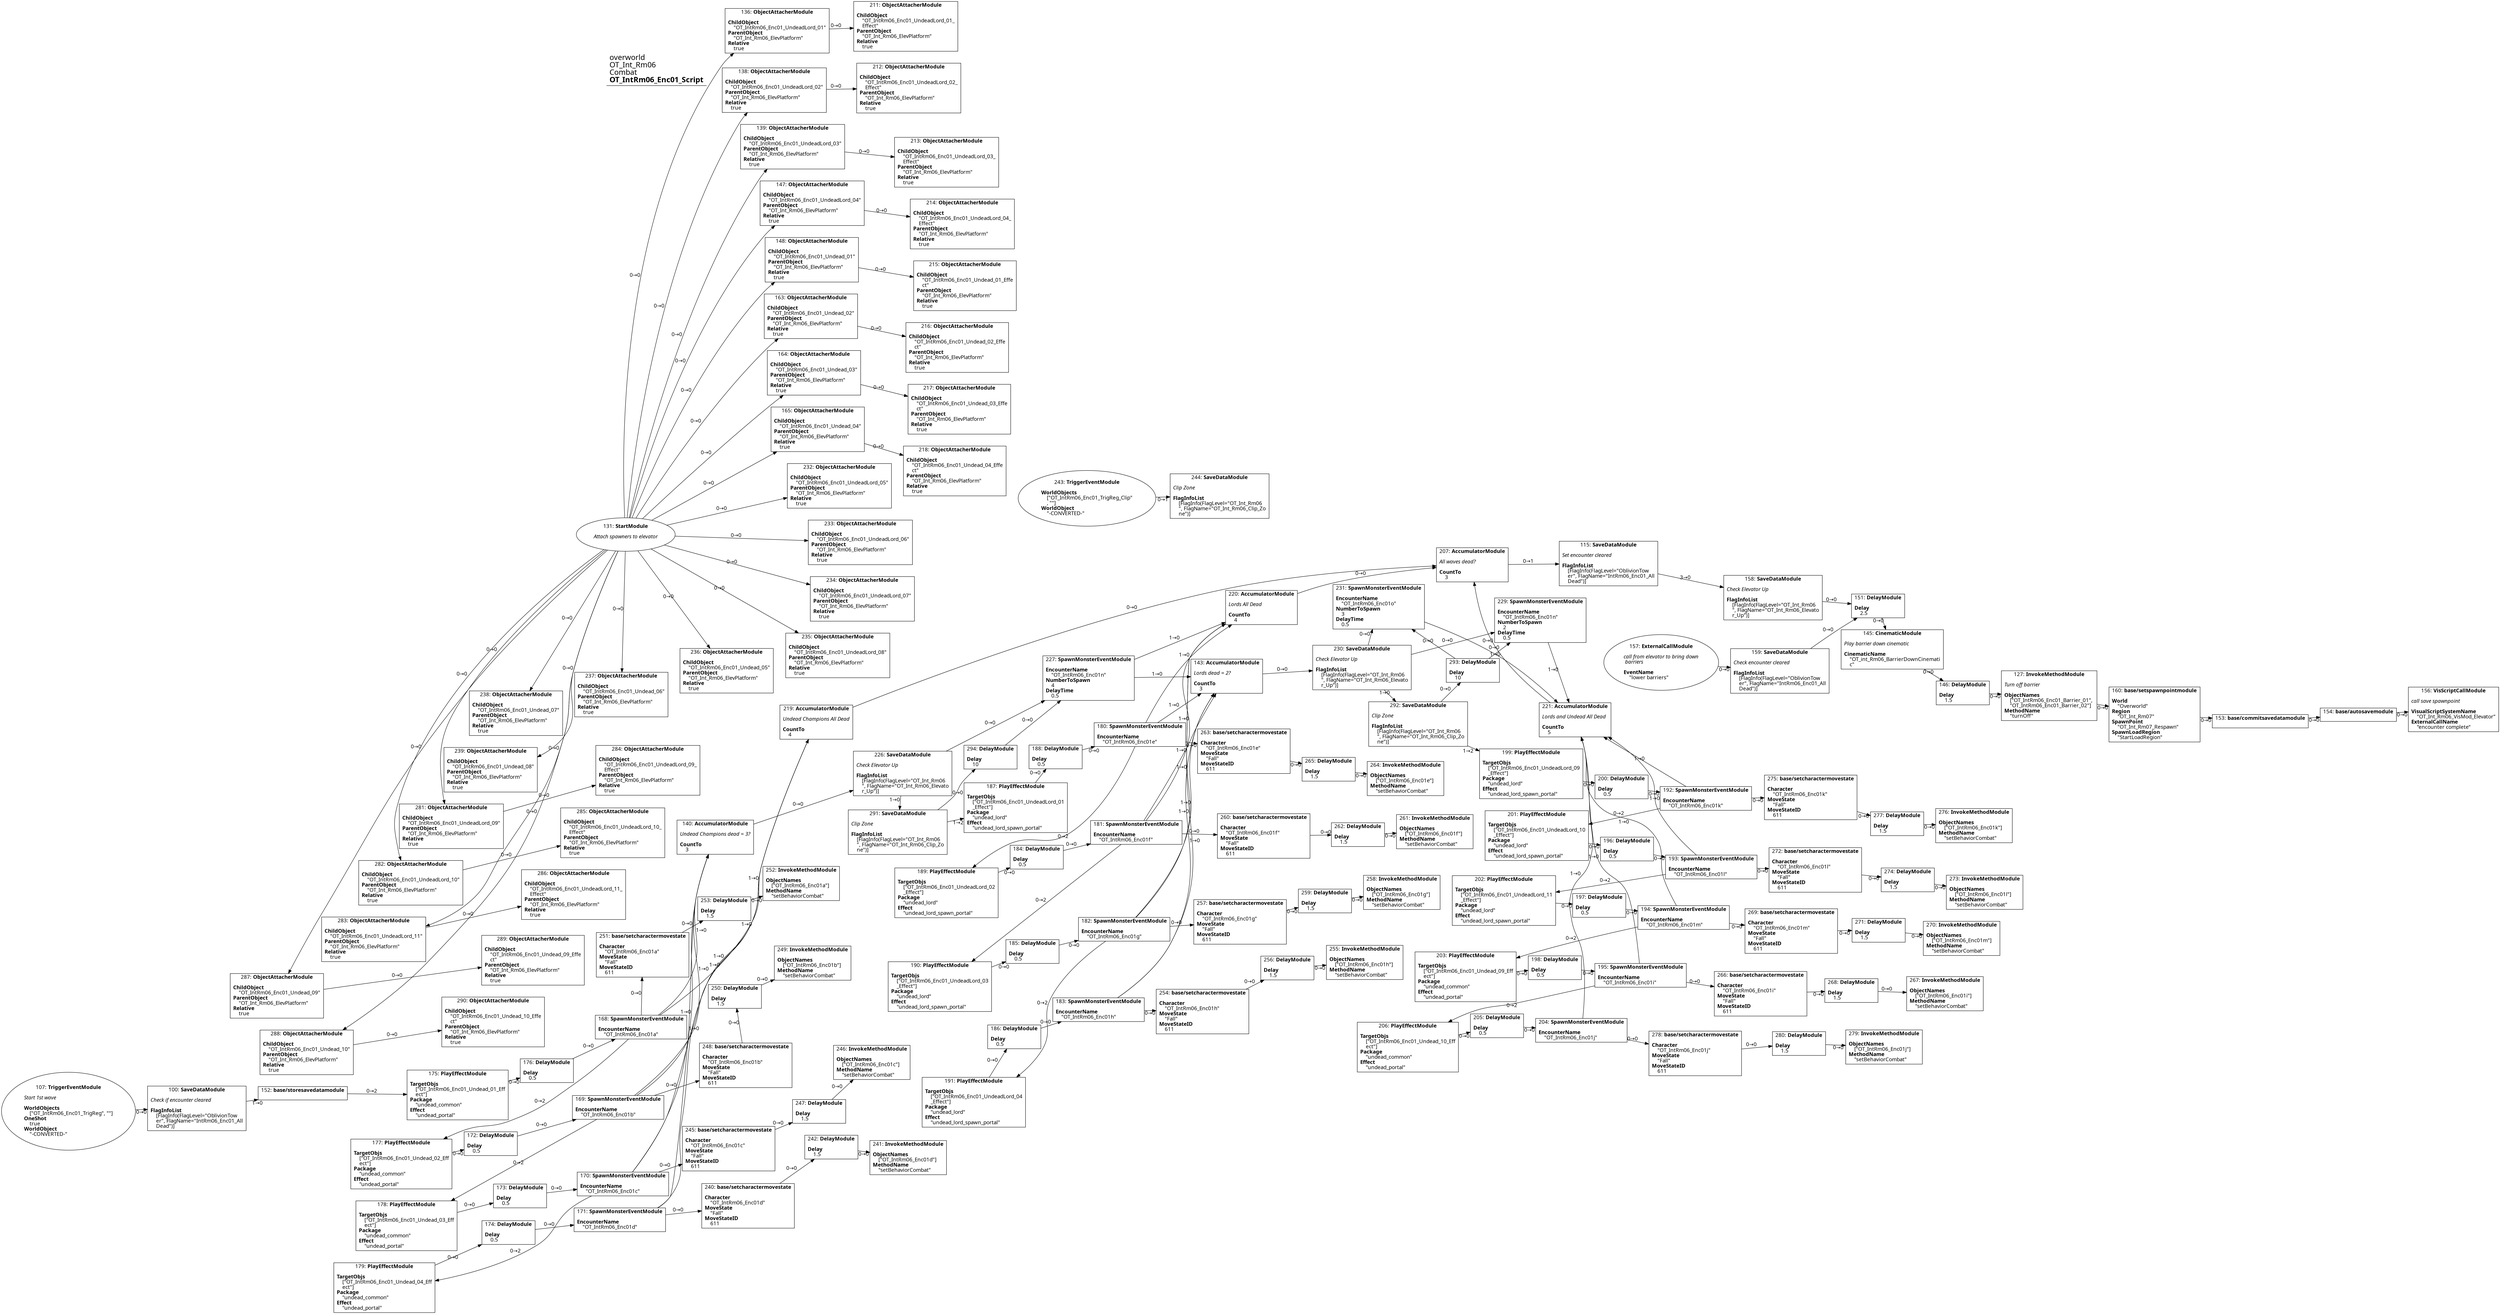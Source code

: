 digraph {
    layout = fdp;
    overlap = prism;
    sep = "+16";
    splines = spline;

    node [ shape = box ];

    graph [ fontname = "Segoe UI" ];
    node [ fontname = "Segoe UI" ];
    edge [ fontname = "Segoe UI" ];

    100 [ label = <100: <b>SaveDataModule</b><br/><br/><i>Check if encounter cleared<br align="left"/></i><br align="left"/><b>FlagInfoList</b><br align="left"/>    [FlagInfo(FlagLevel=&quot;OblivionTow<br align="left"/>    er&quot;, FlagName=&quot;IntRm06_Enc01_All<br align="left"/>    Dead&quot;)]<br align="left"/>> ];
    100 [ pos = "-1.2950001,0.337!" ];
    100 -> 152 [ label = "1→0" ];

    107 [ label = <107: <b>TriggerEventModule</b><br/><br/><i>Start 1st wave<br align="left"/></i><br align="left"/><b>WorldObjects</b><br align="left"/>    [&quot;OT_IntRm06_Enc01_TrigReg&quot;, &quot;&quot;]<br align="left"/><b>OneShot</b><br align="left"/>    true<br align="left"/><b>WorldObject</b><br align="left"/>    &quot;-CONVERTED-&quot;<br align="left"/>> ];
    107 [ shape = oval ]
    107 [ pos = "-1.565,0.337!" ];
    107 -> 100 [ label = "0→0" ];

    115 [ label = <115: <b>SaveDataModule</b><br/><br/><i>Set encounter cleared<br align="left"/></i><br align="left"/><b>FlagInfoList</b><br align="left"/>    [FlagInfo(FlagLevel=&quot;OblivionTow<br align="left"/>    er&quot;, FlagName=&quot;IntRm06_Enc01_All<br align="left"/>    Dead&quot;)]<br align="left"/>> ];
    115 [ pos = "4.787,1.1270001!" ];
    115 -> 158 [ label = "3→0" ];

    127 [ label = <127: <b>InvokeMethodModule</b><br/><br/><i>Turn off barrier<br align="left"/></i><br align="left"/><b>ObjectNames</b><br align="left"/>    [&quot;OT_IntRm06_Enc01_Barrier_01&quot;, <br align="left"/>    &quot;OT_IntRm06_Enc01_Barrier_02&quot;]<br align="left"/><b>MethodName</b><br align="left"/>    &quot;turnOff&quot;<br align="left"/>> ];
    127 [ pos = "5.9220004,1.0810001!" ];
    127 -> 160 [ label = "0→0" ];

    131 [ label = <131: <b>StartModule</b><br/><br/><i>Attach spawners to elevator<br align="left"/></i><br align="left"/>> ];
    131 [ shape = oval ]
    131 [ pos = "-1.7530001,1.7590001!" ];
    131 -> 136 [ label = "0→0" ];
    131 -> 138 [ label = "0→0" ];
    131 -> 139 [ label = "0→0" ];
    131 -> 147 [ label = "0→0" ];
    131 -> 148 [ label = "0→0" ];
    131 -> 163 [ label = "0→0" ];
    131 -> 164 [ label = "0→0" ];
    131 -> 165 [ label = "0→0" ];
    131 -> 232 [ label = "0→0" ];
    131 -> 233 [ label = "0→0" ];
    131 -> 234 [ label = "0→0" ];
    131 -> 235 [ label = "0→0" ];
    131 -> 236 [ label = "0→0" ];
    131 -> 237 [ label = "0→0" ];
    131 -> 238 [ label = "0→0" ];
    131 -> 239 [ label = "0→0" ];
    131 -> 281 [ label = "0→0" ];
    131 -> 282 [ label = "0→0" ];
    131 -> 283 [ label = "0→0" ];
    131 -> 287 [ label = "0→0" ];
    131 -> 288 [ label = "0→0" ];

    136 [ label = <136: <b>ObjectAttacherModule</b><br/><br/><b>ChildObject</b><br align="left"/>    &quot;OT_IntRm06_Enc01_UndeadLord_01&quot;<br align="left"/><b>ParentObject</b><br align="left"/>    &quot;OT_Int_Rm06_ElevPlatform&quot;<br align="left"/><b>Relative</b><br align="left"/>    true<br align="left"/>> ];
    136 [ pos = "-1.1350001,2.6200001!" ];
    136 -> 211 [ label = "0→0" ];

    138 [ label = <138: <b>ObjectAttacherModule</b><br/><br/><b>ChildObject</b><br align="left"/>    &quot;OT_IntRm06_Enc01_UndeadLord_02&quot;<br align="left"/><b>ParentObject</b><br align="left"/>    &quot;OT_Int_Rm06_ElevPlatform&quot;<br align="left"/><b>Relative</b><br align="left"/>    true<br align="left"/>> ];
    138 [ pos = "-1.1350001,2.5240002!" ];
    138 -> 212 [ label = "0→0" ];

    139 [ label = <139: <b>ObjectAttacherModule</b><br/><br/><b>ChildObject</b><br align="left"/>    &quot;OT_IntRm06_Enc01_UndeadLord_03&quot;<br align="left"/><b>ParentObject</b><br align="left"/>    &quot;OT_Int_Rm06_ElevPlatform&quot;<br align="left"/><b>Relative</b><br align="left"/>    true<br align="left"/>> ];
    139 [ pos = "-1.1340001,2.43!" ];
    139 -> 213 [ label = "0→0" ];

    140 [ label = <140: <b>AccumulatorModule</b><br/><br/><i>Undead Champions dead = 3?<br align="left"/></i><br align="left"/><b>CountTo</b><br align="left"/>    3<br align="left"/>> ];
    140 [ pos = "0.045,0.582!" ];
    140 -> 226 [ label = "0→0" ];

    143 [ label = <143: <b>AccumulatorModule</b><br/><br/><i>Lords dead = 2?<br align="left"/></i><br align="left"/><b>CountTo</b><br align="left"/>    3<br align="left"/>> ];
    143 [ pos = "1.8520001,0.55700004!" ];
    143 -> 230 [ label = "0→0" ];

    145 [ label = <145: <b>CinematicModule</b><br/><br/><i>Play barrier down cinematic<br align="left"/></i><br align="left"/><b>CinematicName</b><br align="left"/>    &quot;OT_int_Rm06_BarrierDownCinemati<br align="left"/>    c&quot;<br align="left"/>> ];
    145 [ pos = "5.4800005,1.0810001!" ];
    145 -> 146 [ label = "0→0" ];

    146 [ label = <146: <b>DelayModule</b><br/><br/><b>Delay</b><br align="left"/>    1.5<br align="left"/>> ];
    146 [ pos = "5.722,1.0810001!" ];
    146 -> 127 [ label = "0→0" ];

    147 [ label = <147: <b>ObjectAttacherModule</b><br/><br/><b>ChildObject</b><br align="left"/>    &quot;OT_IntRm06_Enc01_UndeadLord_04&quot;<br align="left"/><b>ParentObject</b><br align="left"/>    &quot;OT_Int_Rm06_ElevPlatform&quot;<br align="left"/><b>Relative</b><br align="left"/>    true<br align="left"/>> ];
    147 [ pos = "-1.133,2.3360002!" ];
    147 -> 214 [ label = "0→0" ];

    148 [ label = <148: <b>ObjectAttacherModule</b><br/><br/><b>ChildObject</b><br align="left"/>    &quot;OT_IntRm06_Enc01_Undead_01&quot;<br align="left"/><b>ParentObject</b><br align="left"/>    &quot;OT_Int_Rm06_ElevPlatform&quot;<br align="left"/><b>Relative</b><br align="left"/>    true<br align="left"/>> ];
    148 [ pos = "-1.133,2.24!" ];
    148 -> 215 [ label = "0→0" ];

    151 [ label = <151: <b>DelayModule</b><br/><br/><b>Delay</b><br align="left"/>    2.5<br align="left"/>> ];
    151 [ pos = "5.274,1.0810001!" ];
    151 -> 145 [ label = "0→0" ];

    152 [ label = <152: <b>base/storesavedatamodule</b><br/><br/>> ];
    152 [ pos = "-1.031,0.314!" ];
    152 -> 175 [ label = "0→2" ];

    153 [ label = <153: <b>base/commitsavedatamodule</b><br/><br/>> ];
    153 [ pos = "6.3500004,1.0810001!" ];
    153 -> 154 [ label = "0→0" ];

    154 [ label = <154: <b>base/autosavemodule</b><br/><br/>> ];
    154 [ pos = "6.622,1.0810001!" ];
    154 -> 156 [ label = "0→0" ];

    156 [ label = <156: <b>VisScriptCallModule</b><br/><br/><i>call save spawnpoint<br align="left"/></i><br align="left"/><b>VisualScriptSystemName</b><br align="left"/>    &quot;OT_Int_Rm06_VisMod_Elevator&quot;<br align="left"/><b>ExternalCallName</b><br align="left"/>    &quot;encounter complete&quot;<br align="left"/>> ];
    156 [ pos = "6.8280005,1.0810001!" ];

    157 [ label = <157: <b>ExternalCallModule</b><br/><br/><i>call from elevator to bring down<br align="left"/> barriers<br align="left"/></i><br align="left"/><b>EventName</b><br align="left"/>    &quot;lower barriers&quot;<br align="left"/>> ];
    157 [ shape = oval ]
    157 [ pos = "4.763,0.887!" ];
    157 -> 159 [ label = "0→0" ];

    158 [ label = <158: <b>SaveDataModule</b><br/><br/><i>Check Elevator Up<br align="left"/></i><br align="left"/><b>FlagInfoList</b><br align="left"/>    [FlagInfo(FlagLevel=&quot;OT_Int_Rm06<br align="left"/>    &quot;, FlagName=&quot;OT_Int_Rm06_Elevato<br align="left"/>    r_Up&quot;)]<br align="left"/>> ];
    158 [ pos = "5.0270004,1.0810001!" ];
    158 -> 151 [ label = "0→0" ];

    159 [ label = <159: <b>SaveDataModule</b><br/><br/><i>Check encounter cleared<br align="left"/></i><br align="left"/><b>FlagInfoList</b><br align="left"/>    [FlagInfo(FlagLevel=&quot;OblivionTow<br align="left"/>    er&quot;, FlagName=&quot;IntRm06_Enc01_All<br align="left"/>    Dead&quot;)]<br align="left"/>> ];
    159 [ pos = "5.032,0.887!" ];
    159 -> 151 [ label = "0→0" ];

    160 [ label = <160: <b>base/setspawnpointmodule</b><br/><br/><b>World</b><br align="left"/>    &quot;Overworld&quot;<br align="left"/><b>Region</b><br align="left"/>    &quot;OT_Int_Rm07&quot;<br align="left"/><b>SpawnPoint</b><br align="left"/>    &quot;OT_Int_Rm07_Respawn&quot;<br align="left"/><b>SpawnLoadRegion</b><br align="left"/>    &quot;StartLoadRegion&quot;<br align="left"/>> ];
    160 [ pos = "6.1380005,1.0810001!" ];
    160 -> 153 [ label = "0→0" ];

    163 [ label = <163: <b>ObjectAttacherModule</b><br/><br/><b>ChildObject</b><br align="left"/>    &quot;OT_IntRm06_Enc01_Undead_02&quot;<br align="left"/><b>ParentObject</b><br align="left"/>    &quot;OT_Int_Rm06_ElevPlatform&quot;<br align="left"/><b>Relative</b><br align="left"/>    true<br align="left"/>> ];
    163 [ pos = "-1.1340001,2.1520002!" ];
    163 -> 216 [ label = "0→0" ];

    164 [ label = <164: <b>ObjectAttacherModule</b><br/><br/><b>ChildObject</b><br align="left"/>    &quot;OT_IntRm06_Enc01_Undead_03&quot;<br align="left"/><b>ParentObject</b><br align="left"/>    &quot;OT_Int_Rm06_ElevPlatform&quot;<br align="left"/><b>Relative</b><br align="left"/>    true<br align="left"/>> ];
    164 [ pos = "-1.133,2.061!" ];
    164 -> 217 [ label = "0→0" ];

    165 [ label = <165: <b>ObjectAttacherModule</b><br/><br/><b>ChildObject</b><br align="left"/>    &quot;OT_IntRm06_Enc01_Undead_04&quot;<br align="left"/><b>ParentObject</b><br align="left"/>    &quot;OT_Int_Rm06_ElevPlatform&quot;<br align="left"/><b>Relative</b><br align="left"/>    true<br align="left"/>> ];
    165 [ pos = "-1.1370001,1.973!" ];
    165 -> 218 [ label = "0→0" ];

    168 [ label = <168: <b>SpawnMonsterEventModule</b><br/><br/><b>EncounterName</b><br align="left"/>    &quot;OT_IntRm06_Enc01a&quot;<br align="left"/>> ];
    168 [ pos = "-0.37,0.314!" ];
    168 -> 177 [ label = "0→2" ];
    168 -> 140 [ label = "1→0" ];
    168 -> 219 [ label = "1→0" ];
    168 -> 251 [ label = "0→0" ];

    169 [ label = <169: <b>SpawnMonsterEventModule</b><br/><br/><b>EncounterName</b><br align="left"/>    &quot;OT_IntRm06_Enc01b&quot;<br align="left"/>> ];
    169 [ pos = "-0.36100003,0.033!" ];
    169 -> 178 [ label = "0→2" ];
    169 -> 140 [ label = "1→0" ];
    169 -> 219 [ label = "1→0" ];
    169 -> 248 [ label = "0→0" ];

    170 [ label = <170: <b>SpawnMonsterEventModule</b><br/><br/><b>EncounterName</b><br align="left"/>    &quot;OT_IntRm06_Enc01c&quot;<br align="left"/>> ];
    170 [ pos = "-0.35700002,-0.23500001!" ];
    170 -> 179 [ label = "0→2" ];
    170 -> 140 [ label = "1→0" ];
    170 -> 219 [ label = "1→0" ];
    170 -> 245 [ label = "0→0" ];

    171 [ label = <171: <b>SpawnMonsterEventModule</b><br/><br/><b>EncounterName</b><br align="left"/>    &quot;OT_IntRm06_Enc01d&quot;<br align="left"/>> ];
    171 [ pos = "-0.35500002,-0.518!" ];
    171 -> 140 [ label = "1→0" ];
    171 -> 219 [ label = "1→0" ];
    171 -> 240 [ label = "0→0" ];

    172 [ label = <172: <b>DelayModule</b><br/><br/><b>Delay</b><br align="left"/>    0.5<br align="left"/>> ];
    172 [ pos = "-0.537,0.033!" ];
    172 -> 169 [ label = "0→0" ];

    173 [ label = <173: <b>DelayModule</b><br/><br/><b>Delay</b><br align="left"/>    0.5<br align="left"/>> ];
    173 [ pos = "-0.527,-0.23500001!" ];
    173 -> 170 [ label = "0→0" ];

    174 [ label = <174: <b>DelayModule</b><br/><br/><b>Delay</b><br align="left"/>    0.5<br align="left"/>> ];
    174 [ pos = "-0.52400005,-0.518!" ];
    174 -> 171 [ label = "0→0" ];

    175 [ label = <175: <b>PlayEffectModule</b><br/><br/><b>TargetObjs</b><br align="left"/>    [&quot;OT_IntRm06_Enc01_Undead_01_Eff<br align="left"/>    ect&quot;]<br align="left"/><b>Package</b><br align="left"/>    &quot;undead_common&quot;<br align="left"/><b>Effect</b><br align="left"/>    &quot;undead_portal&quot;<br align="left"/>> ];
    175 [ pos = "-0.71800005,0.314!" ];
    175 -> 176 [ label = "0→0" ];

    176 [ label = <176: <b>DelayModule</b><br/><br/><b>Delay</b><br align="left"/>    0.5<br align="left"/>> ];
    176 [ pos = "-0.54700005,0.314!" ];
    176 -> 168 [ label = "0→0" ];

    177 [ label = <177: <b>PlayEffectModule</b><br/><br/><b>TargetObjs</b><br align="left"/>    [&quot;OT_IntRm06_Enc01_Undead_02_Eff<br align="left"/>    ect&quot;]<br align="left"/><b>Package</b><br align="left"/>    &quot;undead_common&quot;<br align="left"/><b>Effect</b><br align="left"/>    &quot;undead_portal&quot;<br align="left"/>> ];
    177 [ pos = "-0.71800005,0.033!" ];
    177 -> 172 [ label = "0→0" ];

    178 [ label = <178: <b>PlayEffectModule</b><br/><br/><b>TargetObjs</b><br align="left"/>    [&quot;OT_IntRm06_Enc01_Undead_03_Eff<br align="left"/>    ect&quot;]<br align="left"/><b>Package</b><br align="left"/>    &quot;undead_common&quot;<br align="left"/><b>Effect</b><br align="left"/>    &quot;undead_portal&quot;<br align="left"/>> ];
    178 [ pos = "-0.72400004,-0.23500001!" ];
    178 -> 173 [ label = "0→0" ];

    179 [ label = <179: <b>PlayEffectModule</b><br/><br/><b>TargetObjs</b><br align="left"/>    [&quot;OT_IntRm06_Enc01_Undead_04_Eff<br align="left"/>    ect&quot;]<br align="left"/><b>Package</b><br align="left"/>    &quot;undead_common&quot;<br align="left"/><b>Effect</b><br align="left"/>    &quot;undead_portal&quot;<br align="left"/>> ];
    179 [ pos = "-0.702,-0.518!" ];
    179 -> 174 [ label = "0→0" ];

    180 [ label = <180: <b>SpawnMonsterEventModule</b><br/><br/><b>EncounterName</b><br align="left"/>    &quot;OT_IntRm06_Enc01e&quot;<br align="left"/>> ];
    180 [ pos = "1.414,0.29500002!" ];
    180 -> 189 [ label = "0→2" ];
    180 -> 143 [ label = "1→0" ];
    180 -> 220 [ label = "1→0" ];
    180 -> 263 [ label = "0→0" ];

    181 [ label = <181: <b>SpawnMonsterEventModule</b><br/><br/><b>EncounterName</b><br align="left"/>    &quot;OT_IntRm06_Enc01f&quot;<br align="left"/>> ];
    181 [ pos = "1.4150001,0.028!" ];
    181 -> 190 [ label = "0→2" ];
    181 -> 143 [ label = "1→0" ];
    181 -> 220 [ label = "1→0" ];
    181 -> 260 [ label = "0→0" ];

    182 [ label = <182: <b>SpawnMonsterEventModule</b><br/><br/><b>EncounterName</b><br align="left"/>    &quot;OT_IntRm06_Enc01g&quot;<br align="left"/>> ];
    182 [ pos = "1.419,-0.24000001!" ];
    182 -> 191 [ label = "0→2" ];
    182 -> 143 [ label = "1→0" ];
    182 -> 220 [ label = "1→0" ];
    182 -> 257 [ label = "0→0" ];

    183 [ label = <183: <b>SpawnMonsterEventModule</b><br/><br/><b>EncounterName</b><br align="left"/>    &quot;OT_IntRm06_Enc01h&quot;<br align="left"/>> ];
    183 [ pos = "1.4210001,-0.523!" ];
    183 -> 143 [ label = "1→0" ];
    183 -> 220 [ label = "1→0" ];
    183 -> 254 [ label = "0→0" ];

    184 [ label = <184: <b>DelayModule</b><br/><br/><b>Delay</b><br align="left"/>    0.5<br align="left"/>> ];
    184 [ pos = "1.2390001,0.028!" ];
    184 -> 181 [ label = "0→0" ];

    185 [ label = <185: <b>DelayModule</b><br/><br/><b>Delay</b><br align="left"/>    0.5<br align="left"/>> ];
    185 [ pos = "1.2490001,-0.24000001!" ];
    185 -> 182 [ label = "0→0" ];

    186 [ label = <186: <b>DelayModule</b><br/><br/><b>Delay</b><br align="left"/>    0.5<br align="left"/>> ];
    186 [ pos = "1.2520001,-0.523!" ];
    186 -> 183 [ label = "0→0" ];

    187 [ label = <187: <b>PlayEffectModule</b><br/><br/><b>TargetObjs</b><br align="left"/>    [&quot;OT_IntRm06_Enc01_UndeadLord_01<br align="left"/>    _Effect&quot;]<br align="left"/><b>Package</b><br align="left"/>    &quot;undead_lord&quot;<br align="left"/><b>Effect</b><br align="left"/>    &quot;undead_lord_spawn_portal&quot;<br align="left"/>> ];
    187 [ pos = "1.0580001,0.29500002!" ];
    187 -> 188 [ label = "0→0" ];

    188 [ label = <188: <b>DelayModule</b><br/><br/><b>Delay</b><br align="left"/>    0.5<br align="left"/>> ];
    188 [ pos = "1.2370001,0.29500002!" ];
    188 -> 180 [ label = "0→0" ];

    189 [ label = <189: <b>PlayEffectModule</b><br/><br/><b>TargetObjs</b><br align="left"/>    [&quot;OT_IntRm06_Enc01_UndeadLord_02<br align="left"/>    _Effect&quot;]<br align="left"/><b>Package</b><br align="left"/>    &quot;undead_lord&quot;<br align="left"/><b>Effect</b><br align="left"/>    &quot;undead_lord_spawn_portal&quot;<br align="left"/>> ];
    189 [ pos = "1.0580001,0.028!" ];
    189 -> 184 [ label = "0→0" ];

    190 [ label = <190: <b>PlayEffectModule</b><br/><br/><b>TargetObjs</b><br align="left"/>    [&quot;OT_IntRm06_Enc01_UndeadLord_03<br align="left"/>    _Effect&quot;]<br align="left"/><b>Package</b><br align="left"/>    &quot;undead_lord&quot;<br align="left"/><b>Effect</b><br align="left"/>    &quot;undead_lord_spawn_portal&quot;<br align="left"/>> ];
    190 [ pos = "1.052,-0.24000001!" ];
    190 -> 185 [ label = "0→0" ];

    191 [ label = <191: <b>PlayEffectModule</b><br/><br/><b>TargetObjs</b><br align="left"/>    [&quot;OT_IntRm06_Enc01_UndeadLord_04<br align="left"/>    _Effect&quot;]<br align="left"/><b>Package</b><br align="left"/>    &quot;undead_lord&quot;<br align="left"/><b>Effect</b><br align="left"/>    &quot;undead_lord_spawn_portal&quot;<br align="left"/>> ];
    191 [ pos = "1.07,-0.523!" ];
    191 -> 186 [ label = "0→0" ];

    192 [ label = <192: <b>SpawnMonsterEventModule</b><br/><br/><b>EncounterName</b><br align="left"/>    &quot;OT_IntRm06_Enc01k&quot;<br align="left"/>> ];
    192 [ pos = "3.269,0.275!" ];
    192 -> 201 [ label = "0→2" ];
    192 -> 221 [ label = "1→0" ];
    192 -> 275 [ label = "0→0" ];

    193 [ label = <193: <b>SpawnMonsterEventModule</b><br/><br/><b>EncounterName</b><br align="left"/>    &quot;OT_IntRm06_Enc01l&quot;<br align="left"/>> ];
    193 [ pos = "3.2680001,-0.0050000004!" ];
    193 -> 202 [ label = "0→2" ];
    193 -> 221 [ label = "1→0" ];
    193 -> 272 [ label = "0→0" ];

    194 [ label = <194: <b>SpawnMonsterEventModule</b><br/><br/><b>EncounterName</b><br align="left"/>    &quot;OT_IntRm06_Enc01m&quot;<br align="left"/>> ];
    194 [ pos = "3.275,-0.273!" ];
    194 -> 203 [ label = "0→2" ];
    194 -> 221 [ label = "1→0" ];
    194 -> 269 [ label = "0→0" ];

    195 [ label = <195: <b>SpawnMonsterEventModule</b><br/><br/><b>EncounterName</b><br align="left"/>    &quot;OT_IntRm06_Enc01i&quot;<br align="left"/>> ];
    195 [ pos = "3.2770002,-0.55600005!" ];
    195 -> 206 [ label = "0→2" ];
    195 -> 221 [ label = "1→0" ];
    195 -> 266 [ label = "0→0" ];

    196 [ label = <196: <b>DelayModule</b><br/><br/><b>Delay</b><br align="left"/>    0.5<br align="left"/>> ];
    196 [ pos = "3.095,-0.0050000004!" ];
    196 -> 193 [ label = "0→0" ];

    197 [ label = <197: <b>DelayModule</b><br/><br/><b>Delay</b><br align="left"/>    0.5<br align="left"/>> ];
    197 [ pos = "3.1050003,-0.273!" ];
    197 -> 194 [ label = "0→0" ];

    198 [ label = <198: <b>DelayModule</b><br/><br/><b>Delay</b><br align="left"/>    0.5<br align="left"/>> ];
    198 [ pos = "3.108,-0.55600005!" ];
    198 -> 195 [ label = "0→0" ];

    199 [ label = <199: <b>PlayEffectModule</b><br/><br/><b>TargetObjs</b><br align="left"/>    [&quot;OT_IntRm06_Enc01_UndeadLord_09<br align="left"/>    _Effect&quot;]<br align="left"/><b>Package</b><br align="left"/>    &quot;undead_lord&quot;<br align="left"/><b>Effect</b><br align="left"/>    &quot;undead_lord_spawn_portal&quot;<br align="left"/>> ];
    199 [ pos = "2.9220002,0.275!" ];
    199 -> 200 [ label = "0→0" ];

    200 [ label = <200: <b>DelayModule</b><br/><br/><b>Delay</b><br align="left"/>    0.5<br align="left"/>> ];
    200 [ pos = "3.0920002,0.275!" ];
    200 -> 192 [ label = "0→0" ];

    201 [ label = <201: <b>PlayEffectModule</b><br/><br/><b>TargetObjs</b><br align="left"/>    [&quot;OT_IntRm06_Enc01_UndeadLord_10<br align="left"/>    _Effect&quot;]<br align="left"/><b>Package</b><br align="left"/>    &quot;undead_lord&quot;<br align="left"/><b>Effect</b><br align="left"/>    &quot;undead_lord_spawn_portal&quot;<br align="left"/>> ];
    201 [ pos = "2.914,-0.0050000004!" ];
    201 -> 196 [ label = "0→0" ];

    202 [ label = <202: <b>PlayEffectModule</b><br/><br/><b>TargetObjs</b><br align="left"/>    [&quot;OT_IntRm06_Enc01_UndeadLord_11<br align="left"/>    _Effect&quot;]<br align="left"/><b>Package</b><br align="left"/>    &quot;undead_lord&quot;<br align="left"/><b>Effect</b><br align="left"/>    &quot;undead_lord_spawn_portal&quot;<br align="left"/>> ];
    202 [ pos = "2.91,-0.272!" ];
    202 -> 197 [ label = "0→0" ];

    203 [ label = <203: <b>PlayEffectModule</b><br/><br/><b>TargetObjs</b><br align="left"/>    [&quot;OT_IntRm06_Enc01_Undead_09_Eff<br align="left"/>    ect&quot;]<br align="left"/><b>Package</b><br align="left"/>    &quot;undead_common&quot;<br align="left"/><b>Effect</b><br align="left"/>    &quot;undead_portal&quot;<br align="left"/>> ];
    203 [ pos = "2.93,-0.55600005!" ];
    203 -> 198 [ label = "0→0" ];

    204 [ label = <204: <b>SpawnMonsterEventModule</b><br/><br/><b>EncounterName</b><br align="left"/>    &quot;OT_IntRm06_Enc01j&quot;<br align="left"/>> ];
    204 [ pos = "3.2830002,-0.84000003!" ];
    204 -> 221 [ label = "1→0" ];
    204 -> 278 [ label = "0→0" ];

    205 [ label = <205: <b>DelayModule</b><br/><br/><b>Delay</b><br align="left"/>    0.5<br align="left"/>> ];
    205 [ pos = "3.114,-0.84000003!" ];
    205 -> 204 [ label = "0→0" ];

    206 [ label = <206: <b>PlayEffectModule</b><br/><br/><b>TargetObjs</b><br align="left"/>    [&quot;OT_IntRm06_Enc01_Undead_10_Eff<br align="left"/>    ect&quot;]<br align="left"/><b>Package</b><br align="left"/>    &quot;undead_common&quot;<br align="left"/><b>Effect</b><br align="left"/>    &quot;undead_portal&quot;<br align="left"/>> ];
    206 [ pos = "2.936,-0.84000003!" ];
    206 -> 205 [ label = "0→0" ];

    207 [ label = <207: <b>AccumulatorModule</b><br/><br/><i>All waves dead?<br align="left"/></i><br align="left"/><b>CountTo</b><br align="left"/>    3<br align="left"/>> ];
    207 [ pos = "4.517,1.1040001!" ];
    207 -> 115 [ label = "0→1" ];

    211 [ label = <211: <b>ObjectAttacherModule</b><br/><br/><b>ChildObject</b><br align="left"/>    &quot;OT_IntRm06_Enc01_UndeadLord_01_<br align="left"/>    Effect&quot;<br align="left"/><b>ParentObject</b><br align="left"/>    &quot;OT_Int_Rm06_ElevPlatform&quot;<br align="left"/><b>Relative</b><br align="left"/>    true<br align="left"/>> ];
    211 [ pos = "-0.94900006,2.6200001!" ];

    212 [ label = <212: <b>ObjectAttacherModule</b><br/><br/><b>ChildObject</b><br align="left"/>    &quot;OT_IntRm06_Enc01_UndeadLord_02_<br align="left"/>    Effect&quot;<br align="left"/><b>ParentObject</b><br align="left"/>    &quot;OT_Int_Rm06_ElevPlatform&quot;<br align="left"/><b>Relative</b><br align="left"/>    true<br align="left"/>> ];
    212 [ pos = "-0.94900006,2.5240002!" ];

    213 [ label = <213: <b>ObjectAttacherModule</b><br/><br/><b>ChildObject</b><br align="left"/>    &quot;OT_IntRm06_Enc01_UndeadLord_03_<br align="left"/>    Effect&quot;<br align="left"/><b>ParentObject</b><br align="left"/>    &quot;OT_Int_Rm06_ElevPlatform&quot;<br align="left"/><b>Relative</b><br align="left"/>    true<br align="left"/>> ];
    213 [ pos = "-0.9480001,2.43!" ];

    214 [ label = <214: <b>ObjectAttacherModule</b><br/><br/><b>ChildObject</b><br align="left"/>    &quot;OT_IntRm06_Enc01_UndeadLord_04_<br align="left"/>    Effect&quot;<br align="left"/><b>ParentObject</b><br align="left"/>    &quot;OT_Int_Rm06_ElevPlatform&quot;<br align="left"/><b>Relative</b><br align="left"/>    true<br align="left"/>> ];
    214 [ pos = "-0.947,2.3360002!" ];

    215 [ label = <215: <b>ObjectAttacherModule</b><br/><br/><b>ChildObject</b><br align="left"/>    &quot;OT_IntRm06_Enc01_Undead_01_Effe<br align="left"/>    ct&quot;<br align="left"/><b>ParentObject</b><br align="left"/>    &quot;OT_Int_Rm06_ElevPlatform&quot;<br align="left"/><b>Relative</b><br align="left"/>    true<br align="left"/>> ];
    215 [ pos = "-0.947,2.24!" ];

    216 [ label = <216: <b>ObjectAttacherModule</b><br/><br/><b>ChildObject</b><br align="left"/>    &quot;OT_IntRm06_Enc01_Undead_02_Effe<br align="left"/>    ct&quot;<br align="left"/><b>ParentObject</b><br align="left"/>    &quot;OT_Int_Rm06_ElevPlatform&quot;<br align="left"/><b>Relative</b><br align="left"/>    true<br align="left"/>> ];
    216 [ pos = "-0.9480001,2.1520002!" ];

    217 [ label = <217: <b>ObjectAttacherModule</b><br/><br/><b>ChildObject</b><br align="left"/>    &quot;OT_IntRm06_Enc01_Undead_03_Effe<br align="left"/>    ct&quot;<br align="left"/><b>ParentObject</b><br align="left"/>    &quot;OT_Int_Rm06_ElevPlatform&quot;<br align="left"/><b>Relative</b><br align="left"/>    true<br align="left"/>> ];
    217 [ pos = "-0.947,2.061!" ];

    218 [ label = <218: <b>ObjectAttacherModule</b><br/><br/><b>ChildObject</b><br align="left"/>    &quot;OT_IntRm06_Enc01_Undead_04_Effe<br align="left"/>    ct&quot;<br align="left"/><b>ParentObject</b><br align="left"/>    &quot;OT_Int_Rm06_ElevPlatform&quot;<br align="left"/><b>Relative</b><br align="left"/>    true<br align="left"/>> ];
    218 [ pos = "-0.95100003,1.973!" ];

    219 [ label = <219: <b>AccumulatorModule</b><br/><br/><i>Undead Champions All Dead<br align="left"/></i><br align="left"/><b>CountTo</b><br align="left"/>    4<br align="left"/>> ];
    219 [ pos = "0.025,0.81500006!" ];
    219 -> 207 [ label = "0→0" ];

    220 [ label = <220: <b>AccumulatorModule</b><br/><br/><i>Lords All Dead<br align="left"/></i><br align="left"/><b>CountTo</b><br align="left"/>    4<br align="left"/>> ];
    220 [ pos = "1.858,0.81000006!" ];
    220 -> 207 [ label = "0→0" ];

    221 [ label = <221: <b>AccumulatorModule</b><br/><br/><i>Lords and Undead All Dead<br align="left"/></i><br align="left"/><b>CountTo</b><br align="left"/>    5<br align="left"/>> ];
    221 [ pos = "3.719,0.53400004!" ];
    221 -> 207 [ label = "0→0" ];

    226 [ label = <226: <b>SaveDataModule</b><br/><br/><i>Check Elevator Up<br align="left"/></i><br align="left"/><b>FlagInfoList</b><br align="left"/>    [FlagInfo(FlagLevel=&quot;OT_Int_Rm06<br align="left"/>    &quot;, FlagName=&quot;OT_Int_Rm06_Elevato<br align="left"/>    r_Up&quot;)]<br align="left"/>> ];
    226 [ pos = "0.40100002,0.582!" ];
    226 -> 227 [ label = "0→0" ];
    226 -> 291 [ label = "1→0" ];

    227 [ label = <227: <b>SpawnMonsterEventModule</b><br/><br/><b>EncounterName</b><br align="left"/>    &quot;OT_IntRm06_Enc01n&quot;<br align="left"/><b>NumberToSpawn</b><br align="left"/>    4<br align="left"/><b>DelayTime</b><br align="left"/>    0.5<br align="left"/>> ];
    227 [ pos = "1.049,0.582!" ];
    227 -> 220 [ label = "1→0" ];
    227 -> 143 [ label = "1→0" ];

    229 [ label = <229: <b>SpawnMonsterEventModule</b><br/><br/><b>EncounterName</b><br align="left"/>    &quot;OT_IntRm06_Enc01n&quot;<br align="left"/><b>NumberToSpawn</b><br align="left"/>    2<br align="left"/><b>DelayTime</b><br align="left"/>    0.5<br align="left"/>> ];
    229 [ pos = "2.986,0.55700004!" ];
    229 -> 221 [ label = "1→0" ];

    230 [ label = <230: <b>SaveDataModule</b><br/><br/><i>Check Elevator Up<br align="left"/></i><br align="left"/><b>FlagInfoList</b><br align="left"/>    [FlagInfo(FlagLevel=&quot;OT_Int_Rm06<br align="left"/>    &quot;, FlagName=&quot;OT_Int_Rm06_Elevato<br align="left"/>    r_Up&quot;)]<br align="left"/>> ];
    230 [ pos = "2.22,0.55700004!" ];
    230 -> 229 [ label = "0→0" ];
    230 -> 231 [ label = "0→0" ];
    230 -> 292 [ label = "1→0" ];

    231 [ label = <231: <b>SpawnMonsterEventModule</b><br/><br/><b>EncounterName</b><br align="left"/>    &quot;OT_IntRm06_Enc01o&quot;<br align="left"/><b>NumberToSpawn</b><br align="left"/>    3<br align="left"/><b>DelayTime</b><br align="left"/>    0.5<br align="left"/>> ];
    231 [ pos = "2.983,0.809!" ];
    231 -> 221 [ label = "1→0" ];

    232 [ label = <232: <b>ObjectAttacherModule</b><br/><br/><b>ChildObject</b><br align="left"/>    &quot;OT_IntRm06_Enc01_UndeadLord_05&quot;<br align="left"/><b>ParentObject</b><br align="left"/>    &quot;OT_Int_Rm06_ElevPlatform&quot;<br align="left"/><b>Relative</b><br align="left"/>    true<br align="left"/>> ];
    232 [ pos = "-1.13,1.863!" ];

    233 [ label = <233: <b>ObjectAttacherModule</b><br/><br/><b>ChildObject</b><br align="left"/>    &quot;OT_IntRm06_Enc01_UndeadLord_06&quot;<br align="left"/><b>ParentObject</b><br align="left"/>    &quot;OT_Int_Rm06_ElevPlatform&quot;<br align="left"/><b>Relative</b><br align="left"/>    true<br align="left"/>> ];
    233 [ pos = "-1.13,1.7670001!" ];

    234 [ label = <234: <b>ObjectAttacherModule</b><br/><br/><b>ChildObject</b><br align="left"/>    &quot;OT_IntRm06_Enc01_UndeadLord_07&quot;<br align="left"/><b>ParentObject</b><br align="left"/>    &quot;OT_Int_Rm06_ElevPlatform&quot;<br align="left"/><b>Relative</b><br align="left"/>    true<br align="left"/>> ];
    234 [ pos = "-1.1290001,1.6730001!" ];

    235 [ label = <235: <b>ObjectAttacherModule</b><br/><br/><b>ChildObject</b><br align="left"/>    &quot;OT_IntRm06_Enc01_UndeadLord_08&quot;<br align="left"/><b>ParentObject</b><br align="left"/>    &quot;OT_Int_Rm06_ElevPlatform&quot;<br align="left"/><b>Relative</b><br align="left"/>    true<br align="left"/>> ];
    235 [ pos = "-1.126,1.5790001!" ];

    236 [ label = <236: <b>ObjectAttacherModule</b><br/><br/><b>ChildObject</b><br align="left"/>    &quot;OT_IntRm06_Enc01_Undead_05&quot;<br align="left"/><b>ParentObject</b><br align="left"/>    &quot;OT_Int_Rm06_ElevPlatform&quot;<br align="left"/><b>Relative</b><br align="left"/>    true<br align="left"/>> ];
    236 [ pos = "-1.128,1.483!" ];

    237 [ label = <237: <b>ObjectAttacherModule</b><br/><br/><b>ChildObject</b><br align="left"/>    &quot;OT_IntRm06_Enc01_Undead_06&quot;<br align="left"/><b>ParentObject</b><br align="left"/>    &quot;OT_Int_Rm06_ElevPlatform&quot;<br align="left"/><b>Relative</b><br align="left"/>    true<br align="left"/>> ];
    237 [ pos = "-1.1290001,1.3950001!" ];

    238 [ label = <238: <b>ObjectAttacherModule</b><br/><br/><b>ChildObject</b><br align="left"/>    &quot;OT_IntRm06_Enc01_Undead_07&quot;<br align="left"/><b>ParentObject</b><br align="left"/>    &quot;OT_Int_Rm06_ElevPlatform&quot;<br align="left"/><b>Relative</b><br align="left"/>    true<br align="left"/>> ];
    238 [ pos = "-1.128,1.304!" ];

    239 [ label = <239: <b>ObjectAttacherModule</b><br/><br/><b>ChildObject</b><br align="left"/>    &quot;OT_IntRm06_Enc01_Undead_08&quot;<br align="left"/><b>ParentObject</b><br align="left"/>    &quot;OT_Int_Rm06_ElevPlatform&quot;<br align="left"/><b>Relative</b><br align="left"/>    true<br align="left"/>> ];
    239 [ pos = "-1.126,1.2160001!" ];

    240 [ label = <240: <b>base/setcharactermovestate</b><br/><br/><b>Character</b><br align="left"/>    &quot;OT_IntRm06_Enc01d&quot;<br align="left"/><b>MoveState</b><br align="left"/>    &quot;Fall&quot;<br align="left"/><b>MoveStateID</b><br align="left"/>    611<br align="left"/>> ];
    240 [ pos = "-0.036000002,-0.51900005!" ];
    240 -> 242 [ label = "0→0" ];

    241 [ label = <241: <b>InvokeMethodModule</b><br/><br/><b>ObjectNames</b><br align="left"/>    [&quot;OT_IntRm06_Enc01d&quot;]<br align="left"/><b>MethodName</b><br align="left"/>    &quot;setBehaviorCombat&quot;<br align="left"/>> ];
    241 [ pos = "0.39600003,-0.51900005!" ];

    242 [ label = <242: <b>DelayModule</b><br/><br/><b>Delay</b><br align="left"/>    1.5<br align="left"/>> ];
    242 [ pos = "0.22700001,-0.51900005!" ];
    242 -> 241 [ label = "0→0" ];

    243 [ label = <243: <b>TriggerEventModule</b><br/><br/><b>WorldObjects</b><br align="left"/>    [&quot;OT_IntRm06_Enc01_TrigReg_Clip&quot;<br align="left"/>    , &quot;&quot;]<br align="left"/><b>WorldObject</b><br align="left"/>    &quot;-CONVERTED-&quot;<br align="left"/>> ];
    243 [ shape = oval ]
    243 [ pos = "0.69100004,1.107!" ];
    243 -> 244 [ label = "0→1" ];

    244 [ label = <244: <b>SaveDataModule</b><br/><br/><i>Clip Zone<br align="left"/></i><br align="left"/><b>FlagInfoList</b><br align="left"/>    [FlagInfo(FlagLevel=&quot;OT_Int_Rm06<br align="left"/>    &quot;, FlagName=&quot;OT_Int_Rm06_Clip_Zo<br align="left"/>    ne&quot;)]<br align="left"/>> ];
    244 [ pos = "0.994,1.13!" ];

    245 [ label = <245: <b>base/setcharactermovestate</b><br/><br/><b>Character</b><br align="left"/>    &quot;OT_IntRm06_Enc01c&quot;<br align="left"/><b>MoveState</b><br align="left"/>    &quot;Fall&quot;<br align="left"/><b>MoveStateID</b><br align="left"/>    611<br align="left"/>> ];
    245 [ pos = "-0.018000001,-0.23500001!" ];
    245 -> 247 [ label = "0→0" ];

    246 [ label = <246: <b>InvokeMethodModule</b><br/><br/><b>ObjectNames</b><br align="left"/>    [&quot;OT_IntRm06_Enc01c&quot;]<br align="left"/><b>MethodName</b><br align="left"/>    &quot;setBehaviorCombat&quot;<br align="left"/>> ];
    246 [ pos = "0.41400003,-0.23500001!" ];

    247 [ label = <247: <b>DelayModule</b><br/><br/><b>Delay</b><br align="left"/>    1.5<br align="left"/>> ];
    247 [ pos = "0.245,-0.23500001!" ];
    247 -> 246 [ label = "0→0" ];

    248 [ label = <248: <b>base/setcharactermovestate</b><br/><br/><b>Character</b><br align="left"/>    &quot;OT_IntRm06_Enc01b&quot;<br align="left"/><b>MoveState</b><br align="left"/>    &quot;Fall&quot;<br align="left"/><b>MoveStateID</b><br align="left"/>    611<br align="left"/>> ];
    248 [ pos = "-0.003,0.032!" ];
    248 -> 250 [ label = "0→0" ];

    249 [ label = <249: <b>InvokeMethodModule</b><br/><br/><b>ObjectNames</b><br align="left"/>    [&quot;OT_IntRm06_Enc01b&quot;]<br align="left"/><b>MethodName</b><br align="left"/>    &quot;setBehaviorCombat&quot;<br align="left"/>> ];
    249 [ pos = "0.42900002,0.032!" ];

    250 [ label = <250: <b>DelayModule</b><br/><br/><b>Delay</b><br align="left"/>    1.5<br align="left"/>> ];
    250 [ pos = "0.26000002,0.032!" ];
    250 -> 249 [ label = "0→0" ];

    251 [ label = <251: <b>base/setcharactermovestate</b><br/><br/><b>Character</b><br align="left"/>    &quot;OT_IntRm06_Enc01a&quot;<br align="left"/><b>MoveState</b><br align="left"/>    &quot;Fall&quot;<br align="left"/><b>MoveStateID</b><br align="left"/>    611<br align="left"/>> ];
    251 [ pos = "0.007,0.31300002!" ];
    251 -> 253 [ label = "0→0" ];

    252 [ label = <252: <b>InvokeMethodModule</b><br/><br/><b>ObjectNames</b><br align="left"/>    [&quot;OT_IntRm06_Enc01a&quot;]<br align="left"/><b>MethodName</b><br align="left"/>    &quot;setBehaviorCombat&quot;<br align="left"/>> ];
    252 [ pos = "0.437,0.312!" ];

    253 [ label = <253: <b>DelayModule</b><br/><br/><b>Delay</b><br align="left"/>    1.5<br align="left"/>> ];
    253 [ pos = "0.268,0.312!" ];
    253 -> 252 [ label = "0→0" ];

    254 [ label = <254: <b>base/setcharactermovestate</b><br/><br/><b>Character</b><br align="left"/>    &quot;OT_IntRm06_Enc01h&quot;<br align="left"/><b>MoveState</b><br align="left"/>    &quot;Fall&quot;<br align="left"/><b>MoveStateID</b><br align="left"/>    611<br align="left"/>> ];
    254 [ pos = "1.756,-0.52400005!" ];
    254 -> 256 [ label = "0→0" ];

    255 [ label = <255: <b>InvokeMethodModule</b><br/><br/><b>ObjectNames</b><br align="left"/>    [&quot;OT_IntRm06_Enc01h&quot;]<br align="left"/><b>MethodName</b><br align="left"/>    &quot;setBehaviorCombat&quot;<br align="left"/>> ];
    255 [ pos = "2.1880002,-0.52400005!" ];

    256 [ label = <256: <b>DelayModule</b><br/><br/><b>Delay</b><br align="left"/>    1.5<br align="left"/>> ];
    256 [ pos = "2.019,-0.52400005!" ];
    256 -> 255 [ label = "0→0" ];

    257 [ label = <257: <b>base/setcharactermovestate</b><br/><br/><b>Character</b><br align="left"/>    &quot;OT_IntRm06_Enc01g&quot;<br align="left"/><b>MoveState</b><br align="left"/>    &quot;Fall&quot;<br align="left"/><b>MoveStateID</b><br align="left"/>    611<br align="left"/>> ];
    257 [ pos = "1.807,-0.27400002!" ];
    257 -> 259 [ label = "0→0" ];

    258 [ label = <258: <b>InvokeMethodModule</b><br/><br/><b>ObjectNames</b><br align="left"/>    [&quot;OT_IntRm06_Enc01g&quot;]<br align="left"/><b>MethodName</b><br align="left"/>    &quot;setBehaviorCombat&quot;<br align="left"/>> ];
    258 [ pos = "2.239,-0.27400002!" ];

    259 [ label = <259: <b>DelayModule</b><br/><br/><b>Delay</b><br align="left"/>    1.5<br align="left"/>> ];
    259 [ pos = "2.0700002,-0.27400002!" ];
    259 -> 258 [ label = "0→0" ];

    260 [ label = <260: <b>base/setcharactermovestate</b><br/><br/><b>Character</b><br align="left"/>    &quot;OT_IntRm06_Enc01f&quot;<br align="left"/><b>MoveState</b><br align="left"/>    &quot;Fall&quot;<br align="left"/><b>MoveStateID</b><br align="left"/>    611<br align="left"/>> ];
    260 [ pos = "1.825,-0.021000002!" ];
    260 -> 262 [ label = "0→0" ];

    261 [ label = <261: <b>InvokeMethodModule</b><br/><br/><b>ObjectNames</b><br align="left"/>    [&quot;OT_IntRm06_Enc01f&quot;]<br align="left"/><b>MethodName</b><br align="left"/>    &quot;setBehaviorCombat&quot;<br align="left"/>> ];
    261 [ pos = "2.2570002,-0.021000002!" ];

    262 [ label = <262: <b>DelayModule</b><br/><br/><b>Delay</b><br align="left"/>    1.5<br align="left"/>> ];
    262 [ pos = "2.088,-0.021000002!" ];
    262 -> 261 [ label = "0→0" ];

    263 [ label = <263: <b>base/setcharactermovestate</b><br/><br/><b>Character</b><br align="left"/>    &quot;OT_IntRm06_Enc01e&quot;<br align="left"/><b>MoveState</b><br align="left"/>    &quot;Fall&quot;<br align="left"/><b>MoveStateID</b><br align="left"/>    611<br align="left"/>> ];
    263 [ pos = "1.8090001,0.215!" ];
    263 -> 265 [ label = "0→0" ];

    264 [ label = <264: <b>InvokeMethodModule</b><br/><br/><b>ObjectNames</b><br align="left"/>    [&quot;OT_IntRm06_Enc01e&quot;]<br align="left"/><b>MethodName</b><br align="left"/>    &quot;setBehaviorCombat&quot;<br align="left"/>> ];
    264 [ pos = "2.239,0.21400002!" ];

    265 [ label = <265: <b>DelayModule</b><br/><br/><b>Delay</b><br align="left"/>    1.5<br align="left"/>> ];
    265 [ pos = "2.0700002,0.21400002!" ];
    265 -> 264 [ label = "0→0" ];

    266 [ label = <266: <b>base/setcharactermovestate</b><br/><br/><b>Character</b><br align="left"/>    &quot;OT_IntRm06_Enc01i&quot;<br align="left"/><b>MoveState</b><br align="left"/>    &quot;Fall&quot;<br align="left"/><b>MoveStateID</b><br align="left"/>    611<br align="left"/>> ];
    266 [ pos = "3.6580002,-0.55600005!" ];
    266 -> 268 [ label = "0→0" ];

    267 [ label = <267: <b>InvokeMethodModule</b><br/><br/><b>ObjectNames</b><br align="left"/>    [&quot;OT_IntRm06_Enc01i&quot;]<br align="left"/><b>MethodName</b><br align="left"/>    &quot;setBehaviorCombat&quot;<br align="left"/>> ];
    267 [ pos = "4.09,-0.55600005!" ];

    268 [ label = <268: <b>DelayModule</b><br/><br/><b>Delay</b><br align="left"/>    1.5<br align="left"/>> ];
    268 [ pos = "3.9210002,-0.55600005!" ];
    268 -> 267 [ label = "0→0" ];

    269 [ label = <269: <b>base/setcharactermovestate</b><br/><br/><b>Character</b><br align="left"/>    &quot;OT_IntRm06_Enc01m&quot;<br align="left"/><b>MoveState</b><br align="left"/>    &quot;Fall&quot;<br align="left"/><b>MoveStateID</b><br align="left"/>    611<br align="left"/>> ];
    269 [ pos = "3.6690001,-0.272!" ];
    269 -> 271 [ label = "0→0" ];

    270 [ label = <270: <b>InvokeMethodModule</b><br/><br/><b>ObjectNames</b><br align="left"/>    [&quot;OT_IntRm06_Enc01m&quot;]<br align="left"/><b>MethodName</b><br align="left"/>    &quot;setBehaviorCombat&quot;<br align="left"/>> ];
    270 [ pos = "4.1010003,-0.272!" ];

    271 [ label = <271: <b>DelayModule</b><br/><br/><b>Delay</b><br align="left"/>    1.5<br align="left"/>> ];
    271 [ pos = "3.9320002,-0.272!" ];
    271 -> 270 [ label = "0→0" ];

    272 [ label = <272: <b>base/setcharactermovestate</b><br/><br/><b>Character</b><br align="left"/>    &quot;OT_IntRm06_Enc01l&quot;<br align="left"/><b>MoveState</b><br align="left"/>    &quot;Fall&quot;<br align="left"/><b>MoveStateID</b><br align="left"/>    611<br align="left"/>> ];
    272 [ pos = "3.6660001,-0.0050000004!" ];
    272 -> 274 [ label = "0→0" ];

    273 [ label = <273: <b>InvokeMethodModule</b><br/><br/><b>ObjectNames</b><br align="left"/>    [&quot;OT_IntRm06_Enc01l&quot;]<br align="left"/><b>MethodName</b><br align="left"/>    &quot;setBehaviorCombat&quot;<br align="left"/>> ];
    273 [ pos = "4.098,-0.0050000004!" ];

    274 [ label = <274: <b>DelayModule</b><br/><br/><b>Delay</b><br align="left"/>    1.5<br align="left"/>> ];
    274 [ pos = "3.9290001,-0.0050000004!" ];
    274 -> 273 [ label = "0→0" ];

    275 [ label = <275: <b>base/setcharactermovestate</b><br/><br/><b>Character</b><br align="left"/>    &quot;OT_IntRm06_Enc01k&quot;<br align="left"/><b>MoveState</b><br align="left"/>    &quot;Fall&quot;<br align="left"/><b>MoveStateID</b><br align="left"/>    611<br align="left"/>> ];
    275 [ pos = "3.6820002,0.275!" ];
    275 -> 277 [ label = "0→0" ];

    276 [ label = <276: <b>InvokeMethodModule</b><br/><br/><b>ObjectNames</b><br align="left"/>    [&quot;OT_IntRm06_Enc01k&quot;]<br align="left"/><b>MethodName</b><br align="left"/>    &quot;setBehaviorCombat&quot;<br align="left"/>> ];
    276 [ pos = "4.117,0.275!" ];

    277 [ label = <277: <b>DelayModule</b><br/><br/><b>Delay</b><br align="left"/>    1.5<br align="left"/>> ];
    277 [ pos = "3.9500003,0.275!" ];
    277 -> 276 [ label = "0→0" ];

    278 [ label = <278: <b>base/setcharactermovestate</b><br/><br/><b>Character</b><br align="left"/>    &quot;OT_IntRm06_Enc01j&quot;<br align="left"/><b>MoveState</b><br align="left"/>    &quot;Fall&quot;<br align="left"/><b>MoveStateID</b><br align="left"/>    611<br align="left"/>> ];
    278 [ pos = "3.6360002,-0.841!" ];
    278 -> 280 [ label = "0→0" ];

    279 [ label = <279: <b>InvokeMethodModule</b><br/><br/><b>ObjectNames</b><br align="left"/>    [&quot;OT_IntRm06_Enc01j&quot;]<br align="left"/><b>MethodName</b><br align="left"/>    &quot;setBehaviorCombat&quot;<br align="left"/>> ];
    279 [ pos = "4.0680003,-0.841!" ];

    280 [ label = <280: <b>DelayModule</b><br/><br/><b>Delay</b><br align="left"/>    1.5<br align="left"/>> ];
    280 [ pos = "3.8990002,-0.841!" ];
    280 -> 279 [ label = "0→0" ];

    281 [ label = <281: <b>ObjectAttacherModule</b><br/><br/><b>ChildObject</b><br align="left"/>    &quot;OT_IntRm06_Enc01_UndeadLord_09&quot;<br align="left"/><b>ParentObject</b><br align="left"/>    &quot;OT_Int_Rm06_ElevPlatform&quot;<br align="left"/><b>Relative</b><br align="left"/>    true<br align="left"/>> ];
    281 [ pos = "-1.1220001,1.1090001!" ];
    281 -> 284 [ label = "0→0" ];

    282 [ label = <282: <b>ObjectAttacherModule</b><br/><br/><b>ChildObject</b><br align="left"/>    &quot;OT_IntRm06_Enc01_UndeadLord_10&quot;<br align="left"/><b>ParentObject</b><br align="left"/>    &quot;OT_Int_Rm06_ElevPlatform&quot;<br align="left"/><b>Relative</b><br align="left"/>    true<br align="left"/>> ];
    282 [ pos = "-1.121,1.0150001!" ];
    282 -> 285 [ label = "0→0" ];

    283 [ label = <283: <b>ObjectAttacherModule</b><br/><br/><b>ChildObject</b><br align="left"/>    &quot;OT_IntRm06_Enc01_UndeadLord_11&quot;<br align="left"/><b>ParentObject</b><br align="left"/>    &quot;OT_Int_Rm06_ElevPlatform&quot;<br align="left"/><b>Relative</b><br align="left"/>    true<br align="left"/>> ];
    283 [ pos = "-1.12,0.92100006!" ];
    283 -> 286 [ label = "0→0" ];

    284 [ label = <284: <b>ObjectAttacherModule</b><br/><br/><b>ChildObject</b><br align="left"/>    &quot;OT_IntRm06_Enc01_UndeadLord_09_<br align="left"/>    Effect&quot;<br align="left"/><b>ParentObject</b><br align="left"/>    &quot;OT_Int_Rm06_ElevPlatform&quot;<br align="left"/><b>Relative</b><br align="left"/>    true<br align="left"/>> ];
    284 [ pos = "-0.93600005,1.1090001!" ];

    285 [ label = <285: <b>ObjectAttacherModule</b><br/><br/><b>ChildObject</b><br align="left"/>    &quot;OT_IntRm06_Enc01_UndeadLord_10_<br align="left"/>    Effect&quot;<br align="left"/><b>ParentObject</b><br align="left"/>    &quot;OT_Int_Rm06_ElevPlatform&quot;<br align="left"/><b>Relative</b><br align="left"/>    true<br align="left"/>> ];
    285 [ pos = "-0.93500006,1.0150001!" ];

    286 [ label = <286: <b>ObjectAttacherModule</b><br/><br/><b>ChildObject</b><br align="left"/>    &quot;OT_IntRm06_Enc01_UndeadLord_11_<br align="left"/>    Effect&quot;<br align="left"/><b>ParentObject</b><br align="left"/>    &quot;OT_Int_Rm06_ElevPlatform&quot;<br align="left"/><b>Relative</b><br align="left"/>    true<br align="left"/>> ];
    286 [ pos = "-0.934,0.92100006!" ];

    287 [ label = <287: <b>ObjectAttacherModule</b><br/><br/><b>ChildObject</b><br align="left"/>    &quot;OT_IntRm06_Enc01_Undead_09&quot;<br align="left"/><b>ParentObject</b><br align="left"/>    &quot;OT_Int_Rm06_ElevPlatform&quot;<br align="left"/><b>Relative</b><br align="left"/>    true<br align="left"/>> ];
    287 [ pos = "-1.1240001,0.81200004!" ];
    287 -> 289 [ label = "0→0" ];

    288 [ label = <288: <b>ObjectAttacherModule</b><br/><br/><b>ChildObject</b><br align="left"/>    &quot;OT_IntRm06_Enc01_Undead_10&quot;<br align="left"/><b>ParentObject</b><br align="left"/>    &quot;OT_Int_Rm06_ElevPlatform&quot;<br align="left"/><b>Relative</b><br align="left"/>    true<br align="left"/>> ];
    288 [ pos = "-1.128,0.72400004!" ];
    288 -> 290 [ label = "0→0" ];

    289 [ label = <289: <b>ObjectAttacherModule</b><br/><br/><b>ChildObject</b><br align="left"/>    &quot;OT_IntRm06_Enc01_Undead_09_Effe<br align="left"/>    ct&quot;<br align="left"/><b>ParentObject</b><br align="left"/>    &quot;OT_Int_Rm06_ElevPlatform&quot;<br align="left"/><b>Relative</b><br align="left"/>    true<br align="left"/>> ];
    289 [ pos = "-0.938,0.81200004!" ];

    290 [ label = <290: <b>ObjectAttacherModule</b><br/><br/><b>ChildObject</b><br align="left"/>    &quot;OT_IntRm06_Enc01_Undead_10_Effe<br align="left"/>    ct&quot;<br align="left"/><b>ParentObject</b><br align="left"/>    &quot;OT_Int_Rm06_ElevPlatform&quot;<br align="left"/><b>Relative</b><br align="left"/>    true<br align="left"/>> ];
    290 [ pos = "-0.94200003,0.72400004!" ];

    291 [ label = <291: <b>SaveDataModule</b><br/><br/><i>Clip Zone<br align="left"/></i><br align="left"/><b>FlagInfoList</b><br align="left"/>    [FlagInfo(FlagLevel=&quot;OT_Int_Rm06<br align="left"/>    &quot;, FlagName=&quot;OT_Int_Rm06_Clip_Zo<br align="left"/>    ne&quot;)]<br align="left"/>> ];
    291 [ pos = "0.66700006,0.31800002!" ];
    291 -> 187 [ label = "1→2" ];
    291 -> 294 [ label = "0→0" ];

    292 [ label = <292: <b>SaveDataModule</b><br/><br/><i>Clip Zone<br align="left"/></i><br align="left"/><b>FlagInfoList</b><br align="left"/>    [FlagInfo(FlagLevel=&quot;OT_Int_Rm06<br align="left"/>    &quot;, FlagName=&quot;OT_Int_Rm06_Clip_Zo<br align="left"/>    ne&quot;)]<br align="left"/>> ];
    292 [ pos = "2.457,0.34600002!" ];
    292 -> 293 [ label = "0→0" ];
    292 -> 199 [ label = "1→2" ];

    293 [ label = <293: <b>DelayModule</b><br/><br/><b>Delay</b><br align="left"/>    10<br align="left"/>> ];
    293 [ pos = "2.7500002,0.48000002!" ];
    293 -> 231 [ label = "0→0" ];
    293 -> 229 [ label = "0→0" ];

    294 [ label = <294: <b>DelayModule</b><br/><br/><b>Delay</b><br align="left"/>    10<br align="left"/>> ];
    294 [ pos = "0.85800004,0.492!" ];
    294 -> 227 [ label = "0→0" ];

    title [ pos = "-1.7540001,2.621!" ];
    title [ shape = underline ];
    title [ label = <<font point-size="20">overworld<br align="left"/>OT_Int_Rm06<br align="left"/>Combat<br align="left"/><b>OT_IntRm06_Enc01_Script</b><br align="left"/></font>> ];
}
